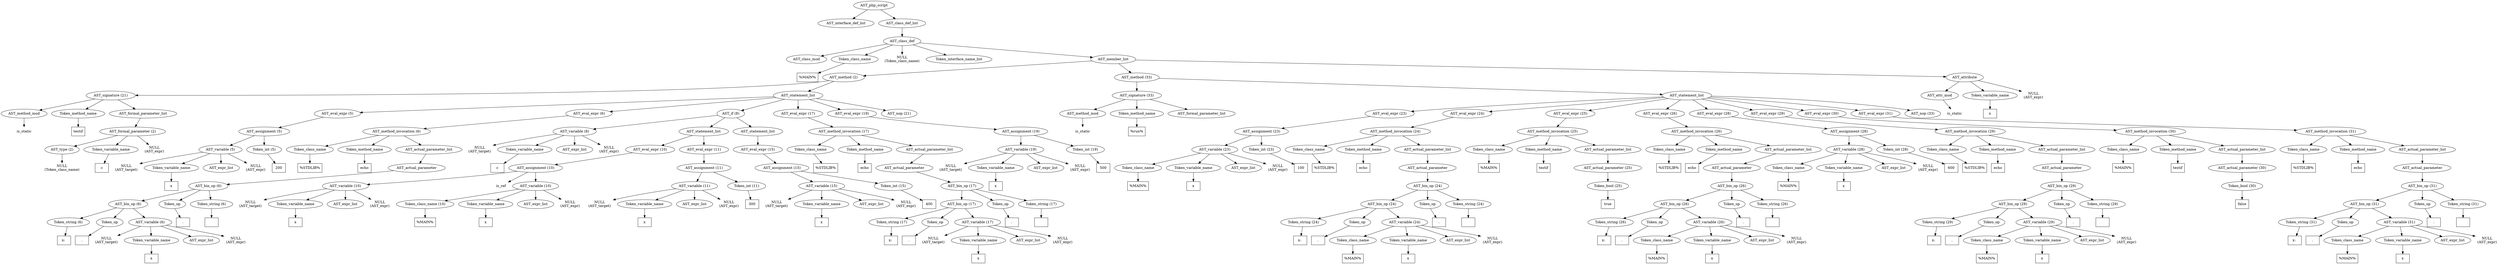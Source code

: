 /*
 * AST in dot format generated by phc -- the PHP compiler
 */

digraph AST {
node_0 [label="AST_php_script"];
node_1 [label="AST_interface_def_list"];
node_2 [label="AST_class_def_list"];
node_3 [label="AST_class_def"];
node_4 [label="AST_class_mod"];
node_5 [label="Token_class_name"];
node_6 [label="%MAIN%", shape=box]
node_5 -> node_6;
node_7 [label="NULL\n(Token_class_name)", shape=plaintext]
node_8 [label="Token_interface_name_list"];
node_9 [label="AST_member_list"];
node_10 [label="AST_method (2)"];
node_11 [label="AST_signature (21)"];
node_12 [label="AST_method_mod"];
node_13 [label="is_static", shape=plaintext]
node_12 -> node_13;
node_14 [label="Token_method_name"];
node_15 [label="testif", shape=box]
node_14 -> node_15;
node_16 [label="AST_formal_parameter_list"];
node_17 [label="AST_formal_parameter (2)"];
node_18 [label="AST_type (2)"];
node_19 [label="NULL\n(Token_class_name)", shape=plaintext]
node_18 -> node_19;
node_20 [label="Token_variable_name"];
node_21 [label="c", shape=box]
node_20 -> node_21;
node_22 [label="NULL\n(AST_expr)", shape=plaintext]
node_17 -> node_22;
node_17 -> node_20;
node_17 -> node_18;
node_16 -> node_17;
node_11 -> node_16;
node_11 -> node_14;
node_11 -> node_12;
node_23 [label="AST_statement_list"];
node_24 [label="AST_eval_expr (5)"];
node_25 [label="AST_assignment (5)"];
node_26 [label="AST_variable (5)"];
node_27 [label="NULL\n(AST_target)", shape=plaintext]
node_28 [label="Token_variable_name"];
node_29 [label="x", shape=box]
node_28 -> node_29;
node_30 [label="AST_expr_list"];
node_31 [label="NULL\n(AST_expr)", shape=plaintext]
node_26 -> node_31;
node_26 -> node_30;
node_26 -> node_28;
node_26 -> node_27;
node_32 [label="Token_int (5)"];
node_33 [label="200", shape=box]
node_32 -> node_33;
node_25 -> node_32;
node_25 -> node_26;
node_24 -> node_25;
node_34 [label="AST_eval_expr (6)"];
node_35 [label="AST_method_invocation (6)"];
node_36 [label="Token_class_name"];
node_37 [label="%STDLIB%", shape=box]
node_36 -> node_37;
node_38 [label="Token_method_name"];
node_39 [label="echo", shape=box]
node_38 -> node_39;
node_40 [label="AST_actual_parameter_list"];
node_41 [label="AST_actual_parameter"];
node_42 [label="AST_bin_op (6)"];
node_43 [label="AST_bin_op (6)"];
node_44 [label="Token_string (6)"];
node_45 [label="x: ", shape=box]
node_44 -> node_45;
node_46 [label="Token_op"];
node_47 [label=".", shape=box]
node_46 -> node_47;
node_48 [label="AST_variable (6)"];
node_49 [label="NULL\n(AST_target)", shape=plaintext]
node_50 [label="Token_variable_name"];
node_51 [label="x", shape=box]
node_50 -> node_51;
node_52 [label="AST_expr_list"];
node_53 [label="NULL\n(AST_expr)", shape=plaintext]
node_48 -> node_53;
node_48 -> node_52;
node_48 -> node_50;
node_48 -> node_49;
node_43 -> node_48;
node_43 -> node_46;
node_43 -> node_44;
node_54 [label="Token_op"];
node_55 [label=".", shape=box]
node_54 -> node_55;
node_56 [label="Token_string (6)"];
node_57 [label="", shape=box]
node_56 -> node_57;
node_42 -> node_56;
node_42 -> node_54;
node_42 -> node_43;
node_41 -> node_42;
node_40 -> node_41;
node_35 -> node_40;
node_35 -> node_38;
node_35 -> node_36;
node_34 -> node_35;
node_58 [label="AST_if (8)"];
node_59 [label="AST_variable (8)"];
node_60 [label="NULL\n(AST_target)", shape=plaintext]
node_61 [label="Token_variable_name"];
node_62 [label="c", shape=box]
node_61 -> node_62;
node_63 [label="AST_expr_list"];
node_64 [label="NULL\n(AST_expr)", shape=plaintext]
node_59 -> node_64;
node_59 -> node_63;
node_59 -> node_61;
node_59 -> node_60;
node_65 [label="AST_statement_list"];
node_66 [label="AST_eval_expr (10)"];
node_67 [label="AST_assignment (10)"];
node_68 [label="AST_variable (10)"];
node_69 [label="NULL\n(AST_target)", shape=plaintext]
node_70 [label="Token_variable_name"];
node_71 [label="x", shape=box]
node_70 -> node_71;
node_72 [label="AST_expr_list"];
node_73 [label="NULL\n(AST_expr)", shape=plaintext]
node_68 -> node_73;
node_68 -> node_72;
node_68 -> node_70;
node_68 -> node_69;
node_74 [label="is_ref", shape=plaintext]
node_75 [label="AST_variable (10)"];
node_76 [label="Token_class_name (10)"];
node_77 [label="%MAIN%", shape=box]
node_76 -> node_77;
node_78 [label="Token_variable_name"];
node_79 [label="x", shape=box]
node_78 -> node_79;
node_80 [label="AST_expr_list"];
node_81 [label="NULL\n(AST_expr)", shape=plaintext]
node_75 -> node_81;
node_75 -> node_80;
node_75 -> node_78;
node_75 -> node_76;
node_67 -> node_75;
node_67 -> node_74;
node_67 -> node_68;
node_66 -> node_67;
node_82 [label="AST_eval_expr (11)"];
node_83 [label="AST_assignment (11)"];
node_84 [label="AST_variable (11)"];
node_85 [label="NULL\n(AST_target)", shape=plaintext]
node_86 [label="Token_variable_name"];
node_87 [label="x", shape=box]
node_86 -> node_87;
node_88 [label="AST_expr_list"];
node_89 [label="NULL\n(AST_expr)", shape=plaintext]
node_84 -> node_89;
node_84 -> node_88;
node_84 -> node_86;
node_84 -> node_85;
node_90 [label="Token_int (11)"];
node_91 [label="300", shape=box]
node_90 -> node_91;
node_83 -> node_90;
node_83 -> node_84;
node_82 -> node_83;
node_65 -> node_82;
node_65 -> node_66;
node_92 [label="AST_statement_list"];
node_93 [label="AST_eval_expr (15)"];
node_94 [label="AST_assignment (15)"];
node_95 [label="AST_variable (15)"];
node_96 [label="NULL\n(AST_target)", shape=plaintext]
node_97 [label="Token_variable_name"];
node_98 [label="x", shape=box]
node_97 -> node_98;
node_99 [label="AST_expr_list"];
node_100 [label="NULL\n(AST_expr)", shape=plaintext]
node_95 -> node_100;
node_95 -> node_99;
node_95 -> node_97;
node_95 -> node_96;
node_101 [label="Token_int (15)"];
node_102 [label="400", shape=box]
node_101 -> node_102;
node_94 -> node_101;
node_94 -> node_95;
node_93 -> node_94;
node_92 -> node_93;
node_58 -> node_92;
node_58 -> node_65;
node_58 -> node_59;
node_103 [label="AST_eval_expr (17)"];
node_104 [label="AST_method_invocation (17)"];
node_105 [label="Token_class_name"];
node_106 [label="%STDLIB%", shape=box]
node_105 -> node_106;
node_107 [label="Token_method_name"];
node_108 [label="echo", shape=box]
node_107 -> node_108;
node_109 [label="AST_actual_parameter_list"];
node_110 [label="AST_actual_parameter"];
node_111 [label="AST_bin_op (17)"];
node_112 [label="AST_bin_op (17)"];
node_113 [label="Token_string (17)"];
node_114 [label="x: ", shape=box]
node_113 -> node_114;
node_115 [label="Token_op"];
node_116 [label=".", shape=box]
node_115 -> node_116;
node_117 [label="AST_variable (17)"];
node_118 [label="NULL\n(AST_target)", shape=plaintext]
node_119 [label="Token_variable_name"];
node_120 [label="x", shape=box]
node_119 -> node_120;
node_121 [label="AST_expr_list"];
node_122 [label="NULL\n(AST_expr)", shape=plaintext]
node_117 -> node_122;
node_117 -> node_121;
node_117 -> node_119;
node_117 -> node_118;
node_112 -> node_117;
node_112 -> node_115;
node_112 -> node_113;
node_123 [label="Token_op"];
node_124 [label=".", shape=box]
node_123 -> node_124;
node_125 [label="Token_string (17)"];
node_126 [label="", shape=box]
node_125 -> node_126;
node_111 -> node_125;
node_111 -> node_123;
node_111 -> node_112;
node_110 -> node_111;
node_109 -> node_110;
node_104 -> node_109;
node_104 -> node_107;
node_104 -> node_105;
node_103 -> node_104;
node_127 [label="AST_eval_expr (19)"];
node_128 [label="AST_assignment (19)"];
node_129 [label="AST_variable (19)"];
node_130 [label="NULL\n(AST_target)", shape=plaintext]
node_131 [label="Token_variable_name"];
node_132 [label="x", shape=box]
node_131 -> node_132;
node_133 [label="AST_expr_list"];
node_134 [label="NULL\n(AST_expr)", shape=plaintext]
node_129 -> node_134;
node_129 -> node_133;
node_129 -> node_131;
node_129 -> node_130;
node_135 [label="Token_int (19)"];
node_136 [label="500", shape=box]
node_135 -> node_136;
node_128 -> node_135;
node_128 -> node_129;
node_127 -> node_128;
node_137 [label="AST_nop (21)"];
node_23 -> node_137;
node_23 -> node_127;
node_23 -> node_103;
node_23 -> node_58;
node_23 -> node_34;
node_23 -> node_24;
node_10 -> node_23;
node_10 -> node_11;
node_138 [label="AST_method (33)"];
node_139 [label="AST_signature (33)"];
node_140 [label="AST_method_mod"];
node_141 [label="is_static", shape=plaintext]
node_140 -> node_141;
node_142 [label="Token_method_name"];
node_143 [label="%run%", shape=box]
node_142 -> node_143;
node_144 [label="AST_formal_parameter_list"];
node_139 -> node_144;
node_139 -> node_142;
node_139 -> node_140;
node_145 [label="AST_statement_list"];
node_146 [label="AST_eval_expr (23)"];
node_147 [label="AST_assignment (23)"];
node_148 [label="AST_variable (23)"];
node_149 [label="Token_class_name"];
node_150 [label="%MAIN%", shape=box]
node_149 -> node_150;
node_151 [label="Token_variable_name"];
node_152 [label="x", shape=box]
node_151 -> node_152;
node_153 [label="AST_expr_list"];
node_154 [label="NULL\n(AST_expr)", shape=plaintext]
node_148 -> node_154;
node_148 -> node_153;
node_148 -> node_151;
node_148 -> node_149;
node_155 [label="Token_int (23)"];
node_156 [label="100", shape=box]
node_155 -> node_156;
node_147 -> node_155;
node_147 -> node_148;
node_146 -> node_147;
node_157 [label="AST_eval_expr (24)"];
node_158 [label="AST_method_invocation (24)"];
node_159 [label="Token_class_name"];
node_160 [label="%STDLIB%", shape=box]
node_159 -> node_160;
node_161 [label="Token_method_name"];
node_162 [label="echo", shape=box]
node_161 -> node_162;
node_163 [label="AST_actual_parameter_list"];
node_164 [label="AST_actual_parameter"];
node_165 [label="AST_bin_op (24)"];
node_166 [label="AST_bin_op (24)"];
node_167 [label="Token_string (24)"];
node_168 [label="x: ", shape=box]
node_167 -> node_168;
node_169 [label="Token_op"];
node_170 [label=".", shape=box]
node_169 -> node_170;
node_171 [label="AST_variable (24)"];
node_172 [label="Token_class_name"];
node_173 [label="%MAIN%", shape=box]
node_172 -> node_173;
node_174 [label="Token_variable_name"];
node_175 [label="x", shape=box]
node_174 -> node_175;
node_176 [label="AST_expr_list"];
node_177 [label="NULL\n(AST_expr)", shape=plaintext]
node_171 -> node_177;
node_171 -> node_176;
node_171 -> node_174;
node_171 -> node_172;
node_166 -> node_171;
node_166 -> node_169;
node_166 -> node_167;
node_178 [label="Token_op"];
node_179 [label=".", shape=box]
node_178 -> node_179;
node_180 [label="Token_string (24)"];
node_181 [label="", shape=box]
node_180 -> node_181;
node_165 -> node_180;
node_165 -> node_178;
node_165 -> node_166;
node_164 -> node_165;
node_163 -> node_164;
node_158 -> node_163;
node_158 -> node_161;
node_158 -> node_159;
node_157 -> node_158;
node_182 [label="AST_eval_expr (25)"];
node_183 [label="AST_method_invocation (25)"];
node_184 [label="Token_class_name"];
node_185 [label="%MAIN%", shape=box]
node_184 -> node_185;
node_186 [label="Token_method_name"];
node_187 [label="testif", shape=box]
node_186 -> node_187;
node_188 [label="AST_actual_parameter_list"];
node_189 [label="AST_actual_parameter (25)"];
node_190 [label="Token_bool (25)"];
node_191 [label="true", shape=box]
node_190 -> node_191;
node_189 -> node_190;
node_188 -> node_189;
node_183 -> node_188;
node_183 -> node_186;
node_183 -> node_184;
node_182 -> node_183;
node_192 [label="AST_eval_expr (26)"];
node_193 [label="AST_method_invocation (26)"];
node_194 [label="Token_class_name"];
node_195 [label="%STDLIB%", shape=box]
node_194 -> node_195;
node_196 [label="Token_method_name"];
node_197 [label="echo", shape=box]
node_196 -> node_197;
node_198 [label="AST_actual_parameter_list"];
node_199 [label="AST_actual_parameter"];
node_200 [label="AST_bin_op (26)"];
node_201 [label="AST_bin_op (26)"];
node_202 [label="Token_string (26)"];
node_203 [label="x: ", shape=box]
node_202 -> node_203;
node_204 [label="Token_op"];
node_205 [label=".", shape=box]
node_204 -> node_205;
node_206 [label="AST_variable (26)"];
node_207 [label="Token_class_name"];
node_208 [label="%MAIN%", shape=box]
node_207 -> node_208;
node_209 [label="Token_variable_name"];
node_210 [label="x", shape=box]
node_209 -> node_210;
node_211 [label="AST_expr_list"];
node_212 [label="NULL\n(AST_expr)", shape=plaintext]
node_206 -> node_212;
node_206 -> node_211;
node_206 -> node_209;
node_206 -> node_207;
node_201 -> node_206;
node_201 -> node_204;
node_201 -> node_202;
node_213 [label="Token_op"];
node_214 [label=".", shape=box]
node_213 -> node_214;
node_215 [label="Token_string (26)"];
node_216 [label="", shape=box]
node_215 -> node_216;
node_200 -> node_215;
node_200 -> node_213;
node_200 -> node_201;
node_199 -> node_200;
node_198 -> node_199;
node_193 -> node_198;
node_193 -> node_196;
node_193 -> node_194;
node_192 -> node_193;
node_217 [label="AST_eval_expr (28)"];
node_218 [label="AST_assignment (28)"];
node_219 [label="AST_variable (28)"];
node_220 [label="Token_class_name"];
node_221 [label="%MAIN%", shape=box]
node_220 -> node_221;
node_222 [label="Token_variable_name"];
node_223 [label="x", shape=box]
node_222 -> node_223;
node_224 [label="AST_expr_list"];
node_225 [label="NULL\n(AST_expr)", shape=plaintext]
node_219 -> node_225;
node_219 -> node_224;
node_219 -> node_222;
node_219 -> node_220;
node_226 [label="Token_int (28)"];
node_227 [label="600", shape=box]
node_226 -> node_227;
node_218 -> node_226;
node_218 -> node_219;
node_217 -> node_218;
node_228 [label="AST_eval_expr (29)"];
node_229 [label="AST_method_invocation (29)"];
node_230 [label="Token_class_name"];
node_231 [label="%STDLIB%", shape=box]
node_230 -> node_231;
node_232 [label="Token_method_name"];
node_233 [label="echo", shape=box]
node_232 -> node_233;
node_234 [label="AST_actual_parameter_list"];
node_235 [label="AST_actual_parameter"];
node_236 [label="AST_bin_op (29)"];
node_237 [label="AST_bin_op (29)"];
node_238 [label="Token_string (29)"];
node_239 [label="x: ", shape=box]
node_238 -> node_239;
node_240 [label="Token_op"];
node_241 [label=".", shape=box]
node_240 -> node_241;
node_242 [label="AST_variable (29)"];
node_243 [label="Token_class_name"];
node_244 [label="%MAIN%", shape=box]
node_243 -> node_244;
node_245 [label="Token_variable_name"];
node_246 [label="x", shape=box]
node_245 -> node_246;
node_247 [label="AST_expr_list"];
node_248 [label="NULL\n(AST_expr)", shape=plaintext]
node_242 -> node_248;
node_242 -> node_247;
node_242 -> node_245;
node_242 -> node_243;
node_237 -> node_242;
node_237 -> node_240;
node_237 -> node_238;
node_249 [label="Token_op"];
node_250 [label=".", shape=box]
node_249 -> node_250;
node_251 [label="Token_string (29)"];
node_252 [label="", shape=box]
node_251 -> node_252;
node_236 -> node_251;
node_236 -> node_249;
node_236 -> node_237;
node_235 -> node_236;
node_234 -> node_235;
node_229 -> node_234;
node_229 -> node_232;
node_229 -> node_230;
node_228 -> node_229;
node_253 [label="AST_eval_expr (30)"];
node_254 [label="AST_method_invocation (30)"];
node_255 [label="Token_class_name"];
node_256 [label="%MAIN%", shape=box]
node_255 -> node_256;
node_257 [label="Token_method_name"];
node_258 [label="testif", shape=box]
node_257 -> node_258;
node_259 [label="AST_actual_parameter_list"];
node_260 [label="AST_actual_parameter (30)"];
node_261 [label="Token_bool (30)"];
node_262 [label="false", shape=box]
node_261 -> node_262;
node_260 -> node_261;
node_259 -> node_260;
node_254 -> node_259;
node_254 -> node_257;
node_254 -> node_255;
node_253 -> node_254;
node_263 [label="AST_eval_expr (31)"];
node_264 [label="AST_method_invocation (31)"];
node_265 [label="Token_class_name"];
node_266 [label="%STDLIB%", shape=box]
node_265 -> node_266;
node_267 [label="Token_method_name"];
node_268 [label="echo", shape=box]
node_267 -> node_268;
node_269 [label="AST_actual_parameter_list"];
node_270 [label="AST_actual_parameter"];
node_271 [label="AST_bin_op (31)"];
node_272 [label="AST_bin_op (31)"];
node_273 [label="Token_string (31)"];
node_274 [label="x: ", shape=box]
node_273 -> node_274;
node_275 [label="Token_op"];
node_276 [label=".", shape=box]
node_275 -> node_276;
node_277 [label="AST_variable (31)"];
node_278 [label="Token_class_name"];
node_279 [label="%MAIN%", shape=box]
node_278 -> node_279;
node_280 [label="Token_variable_name"];
node_281 [label="x", shape=box]
node_280 -> node_281;
node_282 [label="AST_expr_list"];
node_283 [label="NULL\n(AST_expr)", shape=plaintext]
node_277 -> node_283;
node_277 -> node_282;
node_277 -> node_280;
node_277 -> node_278;
node_272 -> node_277;
node_272 -> node_275;
node_272 -> node_273;
node_284 [label="Token_op"];
node_285 [label=".", shape=box]
node_284 -> node_285;
node_286 [label="Token_string (31)"];
node_287 [label="", shape=box]
node_286 -> node_287;
node_271 -> node_286;
node_271 -> node_284;
node_271 -> node_272;
node_270 -> node_271;
node_269 -> node_270;
node_264 -> node_269;
node_264 -> node_267;
node_264 -> node_265;
node_263 -> node_264;
node_288 [label="AST_nop (33)"];
node_145 -> node_288;
node_145 -> node_263;
node_145 -> node_253;
node_145 -> node_228;
node_145 -> node_217;
node_145 -> node_192;
node_145 -> node_182;
node_145 -> node_157;
node_145 -> node_146;
node_138 -> node_145;
node_138 -> node_139;
node_289 [label="AST_attribute"];
node_290 [label="AST_attr_mod"];
node_291 [label="is_static", shape=plaintext]
node_290 -> node_291;
node_292 [label="Token_variable_name"];
node_293 [label="x", shape=box]
node_292 -> node_293;
node_294 [label="NULL\n(AST_expr)", shape=plaintext]
node_289 -> node_294;
node_289 -> node_292;
node_289 -> node_290;
node_9 -> node_289;
node_9 -> node_138;
node_9 -> node_10;
node_3 -> node_9;
node_3 -> node_8;
node_3 -> node_7;
node_3 -> node_5;
node_3 -> node_4;
node_2 -> node_3;
node_0 -> node_2;
node_0 -> node_1;
}
